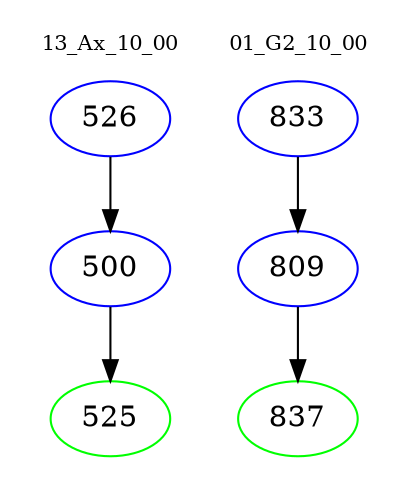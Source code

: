 digraph{
subgraph cluster_0 {
color = white
label = "13_Ax_10_00";
fontsize=10;
T0_526 [label="526", color="blue"]
T0_526 -> T0_500 [color="black"]
T0_500 [label="500", color="blue"]
T0_500 -> T0_525 [color="black"]
T0_525 [label="525", color="green"]
}
subgraph cluster_1 {
color = white
label = "01_G2_10_00";
fontsize=10;
T1_833 [label="833", color="blue"]
T1_833 -> T1_809 [color="black"]
T1_809 [label="809", color="blue"]
T1_809 -> T1_837 [color="black"]
T1_837 [label="837", color="green"]
}
}
